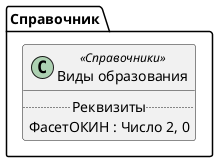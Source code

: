 ﻿@startuml ВидыОбразованияФизическихЛиц
'!include templates.wsd
'..\include templates.wsd
class Справочник.ВидыОбразованияФизическихЛиц as "Виды образования" <<Справочники>>
{
..Реквизиты..
ФасетОКИН : Число 2, 0
}
@enduml
